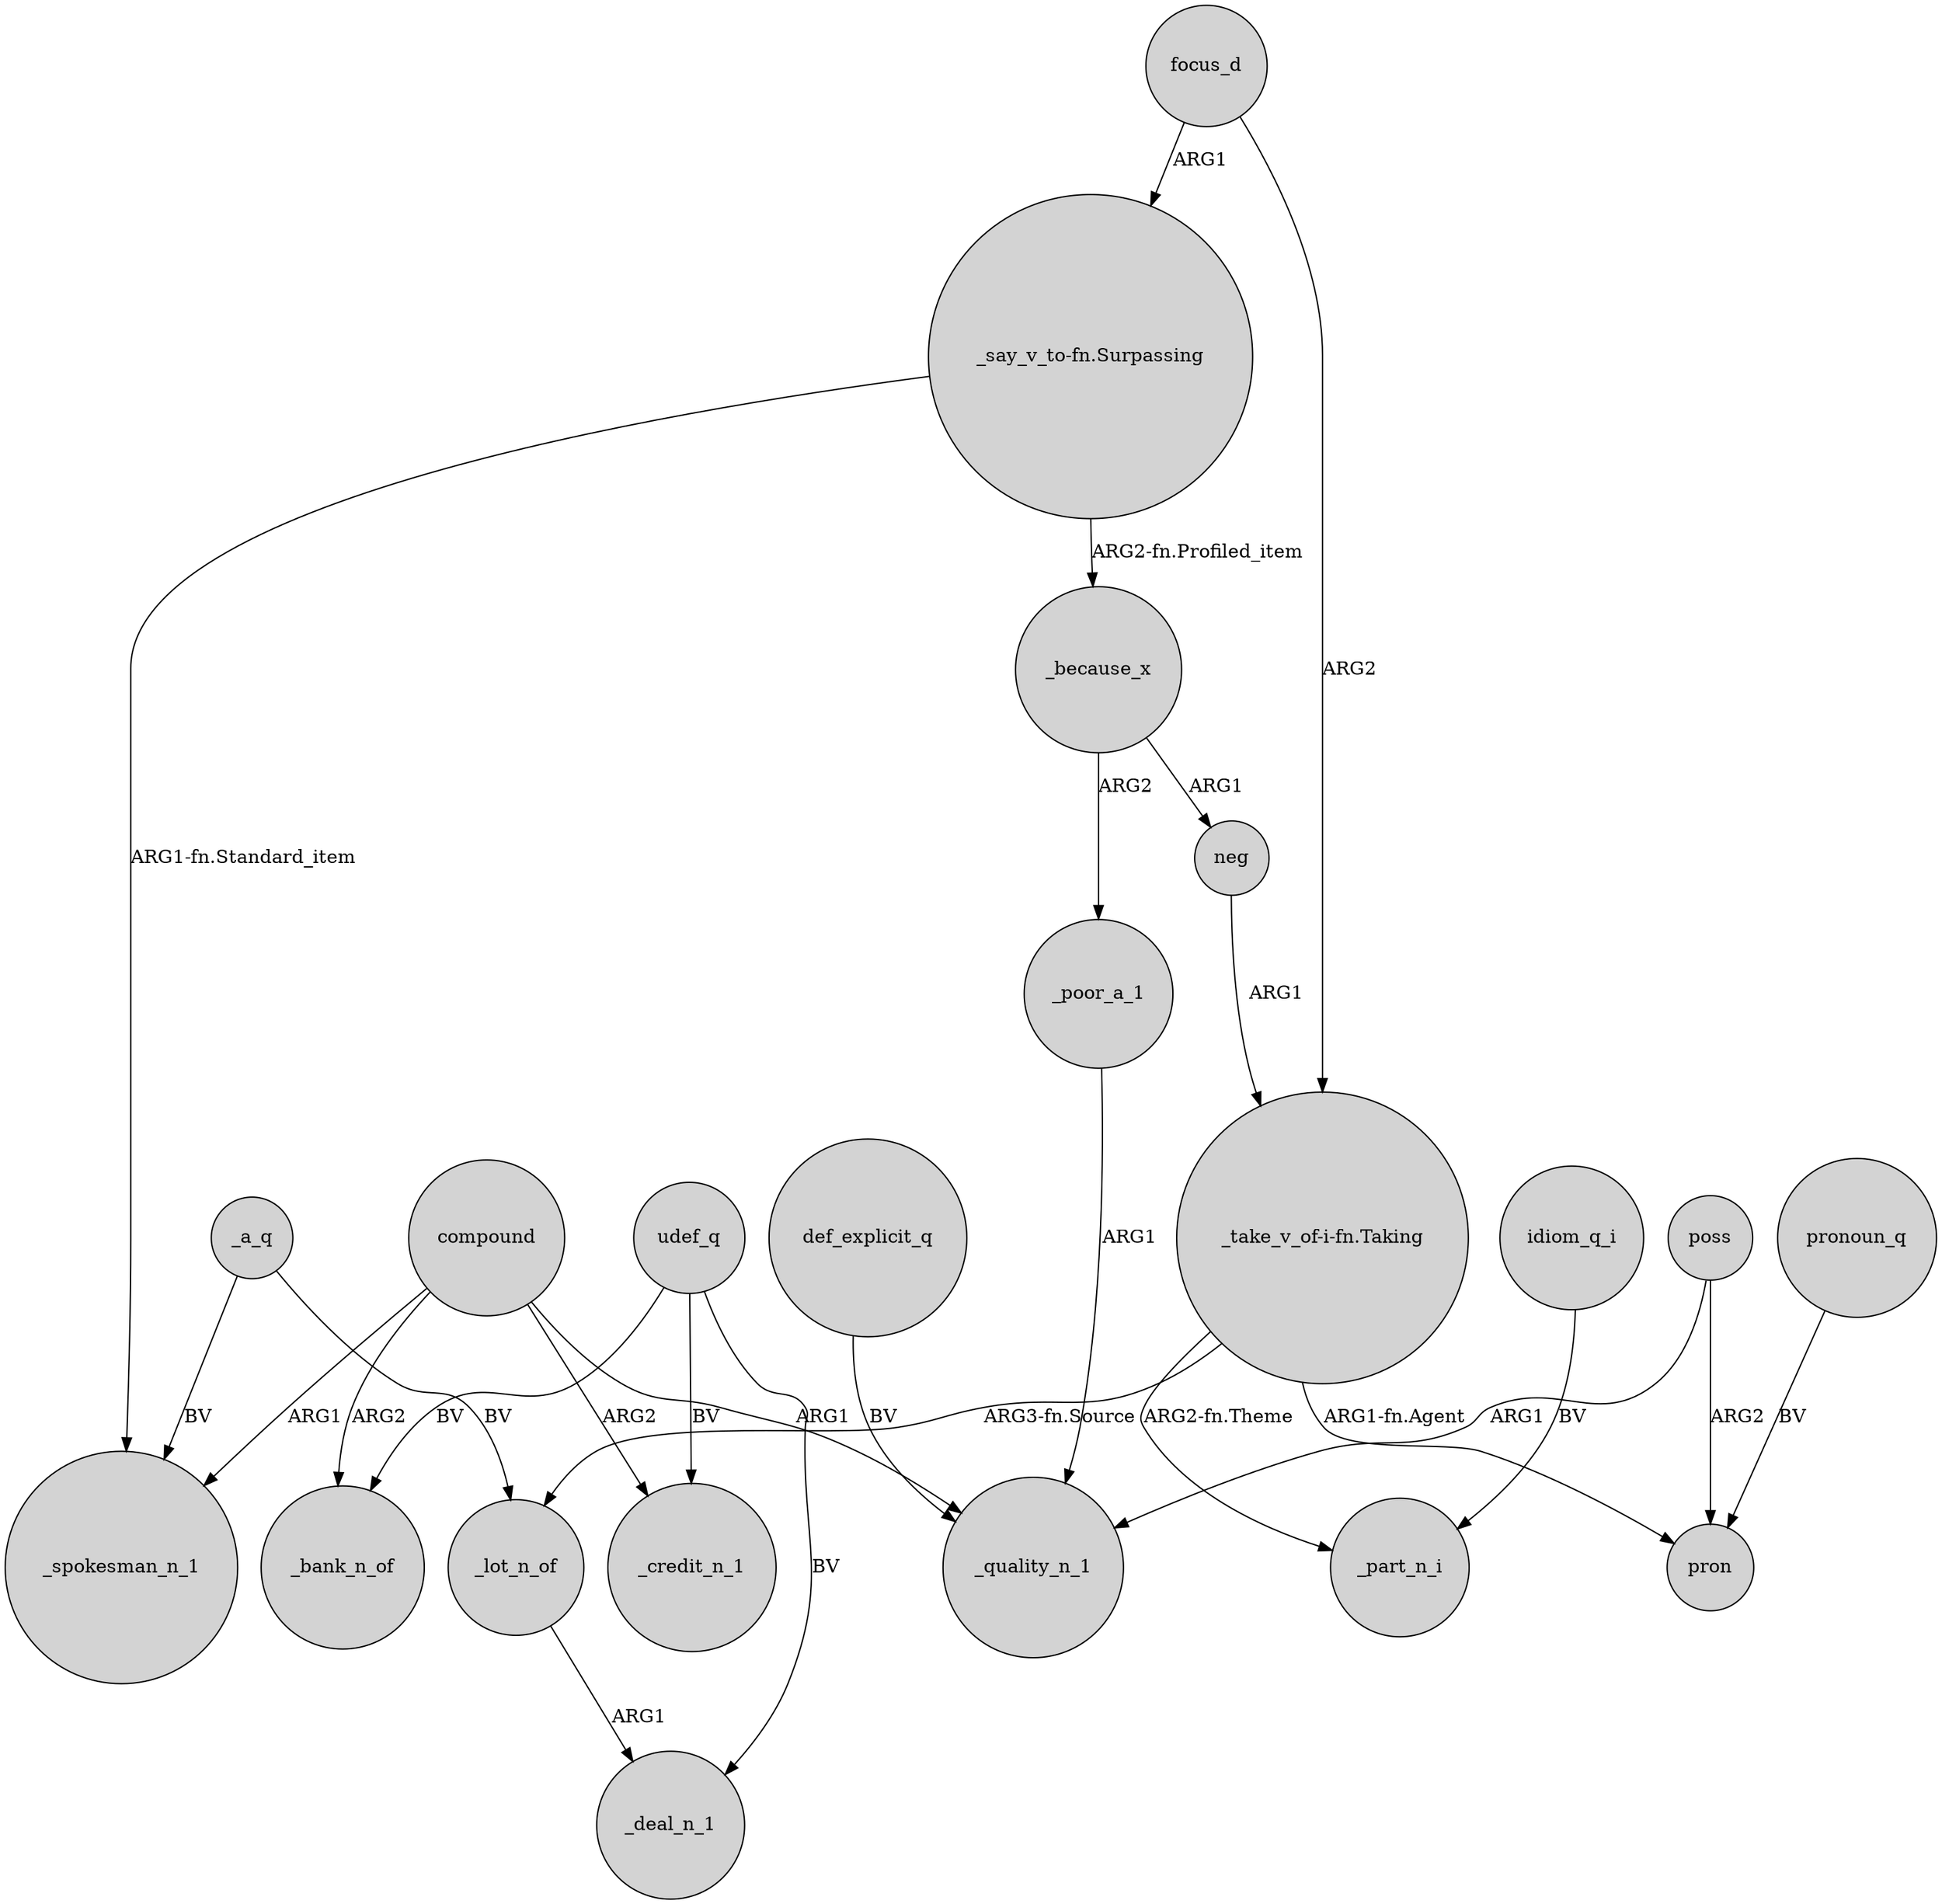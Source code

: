 digraph {
	node [shape=circle style=filled]
	compound -> _spokesman_n_1 [label=ARG1]
	_because_x -> _poor_a_1 [label=ARG2]
	_poor_a_1 -> _quality_n_1 [label=ARG1]
	_because_x -> neg [label=ARG1]
	udef_q -> _bank_n_of [label=BV]
	"_take_v_of-i-fn.Taking" -> _lot_n_of [label="ARG3-fn.Source"]
	"_take_v_of-i-fn.Taking" -> pron [label="ARG1-fn.Agent"]
	idiom_q_i -> _part_n_i [label=BV]
	pronoun_q -> pron [label=BV]
	_lot_n_of -> _deal_n_1 [label=ARG1]
	poss -> pron [label=ARG2]
	_a_q -> _lot_n_of [label=BV]
	neg -> "_take_v_of-i-fn.Taking" [label=ARG1]
	def_explicit_q -> _quality_n_1 [label=BV]
	compound -> _credit_n_1 [label=ARG2]
	udef_q -> _deal_n_1 [label=BV]
	udef_q -> _credit_n_1 [label=BV]
	"_say_v_to-fn.Surpassing" -> _because_x [label="ARG2-fn.Profiled_item"]
	focus_d -> "_say_v_to-fn.Surpassing" [label=ARG1]
	focus_d -> "_take_v_of-i-fn.Taking" [label=ARG2]
	"_take_v_of-i-fn.Taking" -> _part_n_i [label="ARG2-fn.Theme"]
	poss -> _quality_n_1 [label=ARG1]
	_a_q -> _spokesman_n_1 [label=BV]
	compound -> _bank_n_of [label=ARG2]
	"_say_v_to-fn.Surpassing" -> _spokesman_n_1 [label="ARG1-fn.Standard_item"]
	compound -> _quality_n_1 [label=ARG1]
}
